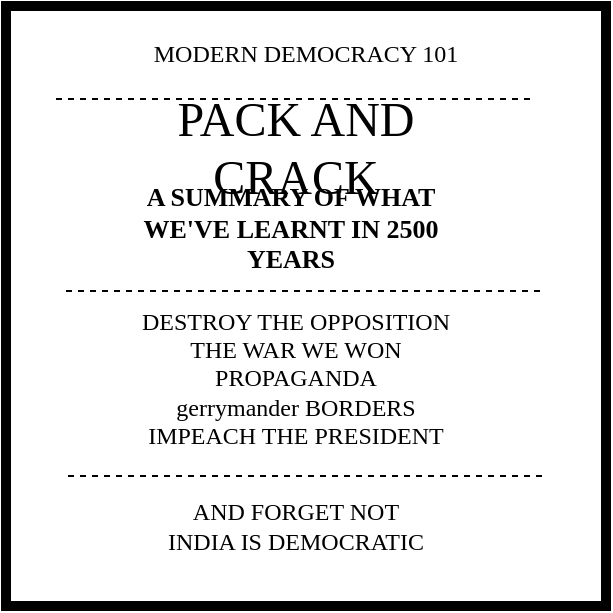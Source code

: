 <mxfile version="12.1.3" type="device" pages="1"><diagram id="dX7Dphyso45SB9-RoEhv" name="Page-1"><mxGraphModel dx="743" dy="442" grid="1" gridSize="10" guides="1" tooltips="1" connect="1" arrows="1" fold="1" page="1" pageScale="1" pageWidth="827" pageHeight="1169" math="0" shadow="0"><root><mxCell id="0"/><mxCell id="1" parent="0"/><mxCell id="nfxZPmU7g6QgWNAvG-ER-2" value="" style="whiteSpace=wrap;html=1;aspect=fixed;strokeWidth=5;" vertex="1" parent="1"><mxGeometry x="210" y="90" width="300" height="300" as="geometry"/></mxCell><mxCell id="nfxZPmU7g6QgWNAvG-ER-3" value="MODERN DEMOCRACY 101" style="text;html=1;strokeColor=none;fillColor=none;align=center;verticalAlign=middle;whiteSpace=wrap;rounded=0;fontFamily=xkcd;" vertex="1" parent="1"><mxGeometry x="265" y="104" width="190" height="20" as="geometry"/></mxCell><mxCell id="nfxZPmU7g6QgWNAvG-ER-4" value="&lt;font style=&quot;font-size: 24px&quot;&gt;PACK AND CRACK&lt;/font&gt;" style="text;html=1;strokeColor=none;fillColor=none;align=center;verticalAlign=middle;whiteSpace=wrap;rounded=0;fontFamily=xkcd;" vertex="1" parent="1"><mxGeometry x="260" y="151" width="190" height="20" as="geometry"/></mxCell><mxCell id="nfxZPmU7g6QgWNAvG-ER-5" value="&lt;span&gt;DESTROY THE OPPOSITION&lt;/span&gt;&lt;br&gt;&lt;span&gt;THE WAR WE WON PROPAGANDA&lt;/span&gt;&lt;br&gt;&lt;span&gt;gerrymander BORDERS&lt;/span&gt;&lt;br&gt;&lt;span&gt;IMPEACH THE PRESIDENT&lt;/span&gt;" style="text;html=1;strokeColor=none;fillColor=none;align=center;verticalAlign=middle;whiteSpace=wrap;rounded=0;fontFamily=xkcd;" vertex="1" parent="1"><mxGeometry x="260" y="236" width="190" height="80" as="geometry"/></mxCell><mxCell id="nfxZPmU7g6QgWNAvG-ER-6" value="&lt;b&gt;&lt;font style=&quot;font-size: 13px&quot;&gt;A SUMMARY OF WHAT WE'VE LEARNT IN 2500 YEARS&lt;/font&gt;&lt;/b&gt;" style="text;html=1;strokeColor=none;fillColor=none;align=center;verticalAlign=middle;whiteSpace=wrap;rounded=0;fontFamily=xkcd;" vertex="1" parent="1"><mxGeometry x="260" y="191" width="185" height="20" as="geometry"/></mxCell><mxCell id="nfxZPmU7g6QgWNAvG-ER-8" value="AND FORGET NOT&lt;br&gt;INDIA IS DEMOCRATIC" style="text;html=1;strokeColor=none;fillColor=none;align=center;verticalAlign=middle;whiteSpace=wrap;rounded=0;fontFamily=xkcd;" vertex="1" parent="1"><mxGeometry x="275" y="340" width="160" height="20" as="geometry"/></mxCell><mxCell id="nfxZPmU7g6QgWNAvG-ER-10" value="" style="endArrow=none;dashed=1;html=1;fontFamily=xkcd;fontSize=15;" edge="1" parent="1"><mxGeometry width="50" height="50" relative="1" as="geometry"><mxPoint x="235" y="136.5" as="sourcePoint"/><mxPoint x="475" y="136.5" as="targetPoint"/></mxGeometry></mxCell><mxCell id="nfxZPmU7g6QgWNAvG-ER-11" value="" style="endArrow=none;dashed=1;html=1;fontFamily=xkcd;fontSize=15;" edge="1" parent="1"><mxGeometry width="50" height="50" relative="1" as="geometry"><mxPoint x="240" y="232.5" as="sourcePoint"/><mxPoint x="480" y="232.5" as="targetPoint"/></mxGeometry></mxCell><mxCell id="nfxZPmU7g6QgWNAvG-ER-12" value="" style="endArrow=none;dashed=1;html=1;fontFamily=xkcd;fontSize=15;" edge="1" parent="1"><mxGeometry width="50" height="50" relative="1" as="geometry"><mxPoint x="241" y="325" as="sourcePoint"/><mxPoint x="481" y="325" as="targetPoint"/></mxGeometry></mxCell></root></mxGraphModel></diagram></mxfile>